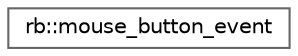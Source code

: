 digraph "Graphical Class Hierarchy"
{
 // LATEX_PDF_SIZE
  bgcolor="transparent";
  edge [fontname=Helvetica,fontsize=10,labelfontname=Helvetica,labelfontsize=10];
  node [fontname=Helvetica,fontsize=10,shape=box,height=0.2,width=0.4];
  rankdir="LR";
  Node0 [label="rb::mouse_button_event",height=0.2,width=0.4,color="grey40", fillcolor="white", style="filled",URL="$structrb_1_1mouse__button__event.html",tooltip="Mouse button event."];
}
